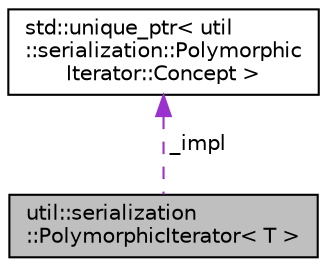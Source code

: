 digraph "util::serialization::PolymorphicIterator&lt; T &gt;"
{
 // LATEX_PDF_SIZE
  edge [fontname="Helvetica",fontsize="10",labelfontname="Helvetica",labelfontsize="10"];
  node [fontname="Helvetica",fontsize="10",shape=record];
  Node1 [label="util::serialization\l::PolymorphicIterator\< T \>",height=0.2,width=0.4,color="black", fillcolor="grey75", style="filled", fontcolor="black",tooltip="Polymorphism iterator for value T."];
  Node2 -> Node1 [dir="back",color="darkorchid3",fontsize="10",style="dashed",label=" _impl" ,fontname="Helvetica"];
  Node2 [label="std::unique_ptr\< util\l::serialization::Polymorphic\lIterator::Concept \>",height=0.2,width=0.4,color="black", fillcolor="white", style="filled",URL="/home/runner/work/ecstasy/ecstasy/doc/external/cppreference-doxygen-web.tag.xml$cpp/memory/unique_ptr.html",tooltip=" "];
}
